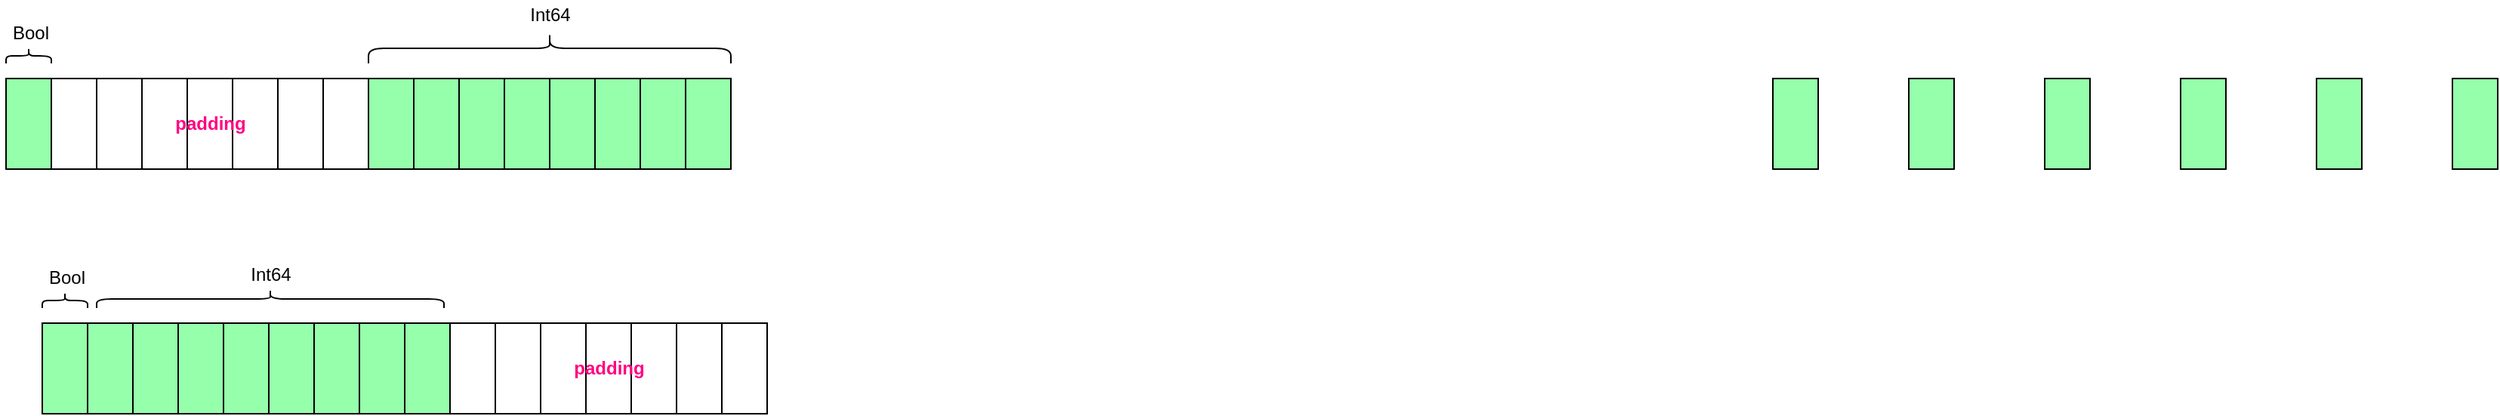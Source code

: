<mxfile version="13.10.1" type="github">
  <diagram id="s3dXFgs1y9wC6QJwgkDh" name="第 1 页">
    <mxGraphModel dx="1426" dy="717" grid="1" gridSize="10" guides="1" tooltips="1" connect="1" arrows="1" fold="1" page="1" pageScale="1" pageWidth="827" pageHeight="1169" math="0" shadow="0">
      <root>
        <mxCell id="0" />
        <mxCell id="1" parent="0" />
        <mxCell id="KaxL7S6oZbL--OxM16LW-32" value="" style="rounded=0;whiteSpace=wrap;html=1;strokeColor=#000000;fillColor=#96FFAB;gradientColor=none;flipH=1;" vertex="1" parent="1">
          <mxGeometry x="30" y="210" width="30" height="60" as="geometry" />
        </mxCell>
        <mxCell id="KaxL7S6oZbL--OxM16LW-33" value="" style="rounded=0;whiteSpace=wrap;html=1;strokeColor=#000000;fillColor=none;gradientColor=none;flipH=1;" vertex="1" parent="1">
          <mxGeometry x="60" y="210" width="30" height="60" as="geometry" />
        </mxCell>
        <mxCell id="KaxL7S6oZbL--OxM16LW-34" value="" style="rounded=0;whiteSpace=wrap;html=1;strokeColor=#000000;fillColor=#96FFAB;gradientColor=none;flipH=1;" vertex="1" parent="1">
          <mxGeometry x="270" y="210" width="30" height="60" as="geometry" />
        </mxCell>
        <mxCell id="KaxL7S6oZbL--OxM16LW-35" value="" style="rounded=0;whiteSpace=wrap;html=1;strokeColor=#000000;fillColor=#96FFAB;gradientColor=none;flipH=1;" vertex="1" parent="1">
          <mxGeometry x="300" y="210" width="30" height="60" as="geometry" />
        </mxCell>
        <mxCell id="KaxL7S6oZbL--OxM16LW-36" value="" style="rounded=0;whiteSpace=wrap;html=1;strokeColor=#000000;fillColor=#96FFAB;gradientColor=none;flipH=1;" vertex="1" parent="1">
          <mxGeometry x="330" y="210" width="30" height="60" as="geometry" />
        </mxCell>
        <mxCell id="KaxL7S6oZbL--OxM16LW-37" value="" style="rounded=0;whiteSpace=wrap;html=1;strokeColor=#000000;fillColor=#96FFAB;gradientColor=none;flipH=1;" vertex="1" parent="1">
          <mxGeometry x="360" y="210" width="30" height="60" as="geometry" />
        </mxCell>
        <mxCell id="KaxL7S6oZbL--OxM16LW-38" value="" style="rounded=0;whiteSpace=wrap;html=1;strokeColor=#000000;fillColor=#96FFAB;gradientColor=none;flipH=1;" vertex="1" parent="1">
          <mxGeometry x="390" y="210" width="30" height="60" as="geometry" />
        </mxCell>
        <mxCell id="KaxL7S6oZbL--OxM16LW-39" value="" style="rounded=0;whiteSpace=wrap;html=1;strokeColor=#000000;fillColor=#96FFAB;gradientColor=none;flipH=1;" vertex="1" parent="1">
          <mxGeometry x="420" y="210" width="30" height="60" as="geometry" />
        </mxCell>
        <mxCell id="KaxL7S6oZbL--OxM16LW-40" value="" style="rounded=0;whiteSpace=wrap;html=1;strokeColor=#000000;fillColor=#96FFAB;gradientColor=none;flipH=1;" vertex="1" parent="1">
          <mxGeometry x="450" y="210" width="30" height="60" as="geometry" />
        </mxCell>
        <mxCell id="KaxL7S6oZbL--OxM16LW-41" value="" style="rounded=0;whiteSpace=wrap;html=1;strokeColor=#000000;fillColor=#96FFAB;gradientColor=none;flipH=1;" vertex="1" parent="1">
          <mxGeometry x="480" y="210" width="30" height="60" as="geometry" />
        </mxCell>
        <mxCell id="KaxL7S6oZbL--OxM16LW-45" value="" style="rounded=0;whiteSpace=wrap;html=1;strokeColor=#000000;fillColor=#96FFAB;gradientColor=none;flipH=1;" vertex="1" parent="1">
          <mxGeometry x="1200" y="210" width="30" height="60" as="geometry" />
        </mxCell>
        <mxCell id="KaxL7S6oZbL--OxM16LW-46" value="" style="rounded=0;whiteSpace=wrap;html=1;strokeColor=#000000;fillColor=#96FFAB;gradientColor=none;flipH=1;" vertex="1" parent="1">
          <mxGeometry x="1290" y="210" width="30" height="60" as="geometry" />
        </mxCell>
        <mxCell id="KaxL7S6oZbL--OxM16LW-47" value="" style="rounded=0;whiteSpace=wrap;html=1;strokeColor=#000000;fillColor=#96FFAB;gradientColor=none;flipH=1;" vertex="1" parent="1">
          <mxGeometry x="1380" y="210" width="30" height="60" as="geometry" />
        </mxCell>
        <mxCell id="KaxL7S6oZbL--OxM16LW-48" value="" style="rounded=0;whiteSpace=wrap;html=1;strokeColor=#000000;fillColor=#96FFAB;gradientColor=none;flipH=1;" vertex="1" parent="1">
          <mxGeometry x="1470" y="210" width="30" height="60" as="geometry" />
        </mxCell>
        <mxCell id="KaxL7S6oZbL--OxM16LW-49" value="" style="rounded=0;whiteSpace=wrap;html=1;strokeColor=#000000;fillColor=#96FFAB;gradientColor=none;flipH=1;" vertex="1" parent="1">
          <mxGeometry x="1560" y="210" width="30" height="60" as="geometry" />
        </mxCell>
        <mxCell id="KaxL7S6oZbL--OxM16LW-50" value="" style="rounded=0;whiteSpace=wrap;html=1;strokeColor=#000000;fillColor=#96FFAB;gradientColor=none;flipH=1;" vertex="1" parent="1">
          <mxGeometry x="1650" y="210" width="30" height="60" as="geometry" />
        </mxCell>
        <mxCell id="KaxL7S6oZbL--OxM16LW-51" value="Bool" style="text;html=1;align=center;verticalAlign=middle;resizable=0;points=[];autosize=1;" vertex="1" parent="1">
          <mxGeometry x="26" y="170" width="40" height="20" as="geometry" />
        </mxCell>
        <mxCell id="KaxL7S6oZbL--OxM16LW-52" value="" style="shape=curlyBracket;whiteSpace=wrap;html=1;rounded=1;strokeColor=#000000;fillColor=none;gradientColor=none;direction=south;" vertex="1" parent="1">
          <mxGeometry x="30" y="190" width="30" height="10" as="geometry" />
        </mxCell>
        <mxCell id="KaxL7S6oZbL--OxM16LW-54" value="" style="rounded=0;whiteSpace=wrap;html=1;strokeColor=#000000;fillColor=none;gradientColor=none;flipH=1;" vertex="1" parent="1">
          <mxGeometry x="90" y="210" width="30" height="60" as="geometry" />
        </mxCell>
        <mxCell id="KaxL7S6oZbL--OxM16LW-55" value="" style="rounded=0;whiteSpace=wrap;html=1;strokeColor=#000000;fillColor=none;gradientColor=none;flipH=1;" vertex="1" parent="1">
          <mxGeometry x="120" y="210" width="30" height="60" as="geometry" />
        </mxCell>
        <mxCell id="KaxL7S6oZbL--OxM16LW-56" value="" style="rounded=0;whiteSpace=wrap;html=1;strokeColor=#000000;fillColor=none;gradientColor=none;flipH=1;" vertex="1" parent="1">
          <mxGeometry x="150" y="210" width="30" height="60" as="geometry" />
        </mxCell>
        <mxCell id="KaxL7S6oZbL--OxM16LW-57" value="" style="rounded=0;whiteSpace=wrap;html=1;strokeColor=#000000;fillColor=none;gradientColor=none;flipH=1;" vertex="1" parent="1">
          <mxGeometry x="180" y="210" width="30" height="60" as="geometry" />
        </mxCell>
        <mxCell id="KaxL7S6oZbL--OxM16LW-58" value="" style="rounded=0;whiteSpace=wrap;html=1;strokeColor=#000000;fillColor=none;gradientColor=none;flipH=1;" vertex="1" parent="1">
          <mxGeometry x="210" y="210" width="30" height="60" as="geometry" />
        </mxCell>
        <mxCell id="KaxL7S6oZbL--OxM16LW-59" value="" style="rounded=0;whiteSpace=wrap;html=1;strokeColor=#000000;fillColor=none;gradientColor=none;flipH=1;" vertex="1" parent="1">
          <mxGeometry x="240" y="210" width="30" height="60" as="geometry" />
        </mxCell>
        <mxCell id="KaxL7S6oZbL--OxM16LW-60" value="" style="shape=curlyBracket;whiteSpace=wrap;html=1;rounded=1;strokeColor=#000000;fillColor=none;gradientColor=none;direction=south;" vertex="1" parent="1">
          <mxGeometry x="270" y="180" width="240" height="20" as="geometry" />
        </mxCell>
        <mxCell id="KaxL7S6oZbL--OxM16LW-61" value="Int64" style="text;html=1;align=center;verticalAlign=middle;resizable=0;points=[];autosize=1;" vertex="1" parent="1">
          <mxGeometry x="370" y="158" width="40" height="20" as="geometry" />
        </mxCell>
        <mxCell id="KaxL7S6oZbL--OxM16LW-62" value="padding" style="text;html=1;align=center;verticalAlign=middle;resizable=0;points=[];autosize=1;fontStyle=1;fontColor=#FF0080;" vertex="1" parent="1">
          <mxGeometry x="135" y="230" width="60" height="20" as="geometry" />
        </mxCell>
        <mxCell id="KaxL7S6oZbL--OxM16LW-64" value="" style="rounded=0;whiteSpace=wrap;html=1;strokeColor=#000000;fillColor=#96FFAB;gradientColor=none;flipH=1;" vertex="1" parent="1">
          <mxGeometry x="54" y="372" width="30" height="60" as="geometry" />
        </mxCell>
        <mxCell id="KaxL7S6oZbL--OxM16LW-65" value="" style="rounded=0;whiteSpace=wrap;html=1;strokeColor=#000000;fillColor=none;gradientColor=none;flipH=1;" vertex="1" parent="1">
          <mxGeometry x="324" y="372" width="30" height="60" as="geometry" />
        </mxCell>
        <mxCell id="KaxL7S6oZbL--OxM16LW-66" value="" style="rounded=0;whiteSpace=wrap;html=1;strokeColor=#000000;fillColor=#96FFAB;gradientColor=none;flipH=1;" vertex="1" parent="1">
          <mxGeometry x="84" y="372" width="30" height="60" as="geometry" />
        </mxCell>
        <mxCell id="KaxL7S6oZbL--OxM16LW-67" value="" style="rounded=0;whiteSpace=wrap;html=1;strokeColor=#000000;fillColor=#96FFAB;gradientColor=none;flipH=1;" vertex="1" parent="1">
          <mxGeometry x="114" y="372" width="30" height="60" as="geometry" />
        </mxCell>
        <mxCell id="KaxL7S6oZbL--OxM16LW-68" value="" style="rounded=0;whiteSpace=wrap;html=1;strokeColor=#000000;fillColor=#96FFAB;gradientColor=none;flipH=1;" vertex="1" parent="1">
          <mxGeometry x="144" y="372" width="30" height="60" as="geometry" />
        </mxCell>
        <mxCell id="KaxL7S6oZbL--OxM16LW-69" value="" style="rounded=0;whiteSpace=wrap;html=1;strokeColor=#000000;fillColor=#96FFAB;gradientColor=none;flipH=1;" vertex="1" parent="1">
          <mxGeometry x="174" y="372" width="30" height="60" as="geometry" />
        </mxCell>
        <mxCell id="KaxL7S6oZbL--OxM16LW-70" value="" style="rounded=0;whiteSpace=wrap;html=1;strokeColor=#000000;fillColor=#96FFAB;gradientColor=none;flipH=1;" vertex="1" parent="1">
          <mxGeometry x="204" y="372" width="30" height="60" as="geometry" />
        </mxCell>
        <mxCell id="KaxL7S6oZbL--OxM16LW-71" value="" style="rounded=0;whiteSpace=wrap;html=1;strokeColor=#000000;fillColor=#96FFAB;gradientColor=none;flipH=1;" vertex="1" parent="1">
          <mxGeometry x="234" y="372" width="30" height="60" as="geometry" />
        </mxCell>
        <mxCell id="KaxL7S6oZbL--OxM16LW-72" value="" style="rounded=0;whiteSpace=wrap;html=1;strokeColor=#000000;fillColor=#96FFAB;gradientColor=none;flipH=1;" vertex="1" parent="1">
          <mxGeometry x="264" y="372" width="30" height="60" as="geometry" />
        </mxCell>
        <mxCell id="KaxL7S6oZbL--OxM16LW-73" value="" style="rounded=0;whiteSpace=wrap;html=1;strokeColor=#000000;fillColor=#96FFAB;gradientColor=none;flipH=1;" vertex="1" parent="1">
          <mxGeometry x="294" y="372" width="30" height="60" as="geometry" />
        </mxCell>
        <mxCell id="KaxL7S6oZbL--OxM16LW-74" value="Bool" style="text;html=1;align=center;verticalAlign=middle;resizable=0;points=[];autosize=1;" vertex="1" parent="1">
          <mxGeometry x="50" y="332" width="40" height="20" as="geometry" />
        </mxCell>
        <mxCell id="KaxL7S6oZbL--OxM16LW-75" value="" style="shape=curlyBracket;whiteSpace=wrap;html=1;rounded=1;strokeColor=#000000;fillColor=none;gradientColor=none;direction=south;" vertex="1" parent="1">
          <mxGeometry x="54" y="352" width="30" height="10" as="geometry" />
        </mxCell>
        <mxCell id="KaxL7S6oZbL--OxM16LW-76" value="" style="rounded=0;whiteSpace=wrap;html=1;strokeColor=#000000;fillColor=none;gradientColor=none;flipH=1;" vertex="1" parent="1">
          <mxGeometry x="354" y="372" width="30" height="60" as="geometry" />
        </mxCell>
        <mxCell id="KaxL7S6oZbL--OxM16LW-77" value="" style="rounded=0;whiteSpace=wrap;html=1;strokeColor=#000000;fillColor=none;gradientColor=none;flipH=1;" vertex="1" parent="1">
          <mxGeometry x="384" y="372" width="30" height="60" as="geometry" />
        </mxCell>
        <mxCell id="KaxL7S6oZbL--OxM16LW-78" value="" style="rounded=0;whiteSpace=wrap;html=1;strokeColor=#000000;fillColor=none;gradientColor=none;flipH=1;" vertex="1" parent="1">
          <mxGeometry x="414" y="372" width="30" height="60" as="geometry" />
        </mxCell>
        <mxCell id="KaxL7S6oZbL--OxM16LW-79" value="" style="rounded=0;whiteSpace=wrap;html=1;strokeColor=#000000;fillColor=none;gradientColor=none;flipH=1;" vertex="1" parent="1">
          <mxGeometry x="444" y="372" width="30" height="60" as="geometry" />
        </mxCell>
        <mxCell id="KaxL7S6oZbL--OxM16LW-80" value="" style="rounded=0;whiteSpace=wrap;html=1;strokeColor=#000000;fillColor=none;gradientColor=none;flipH=1;" vertex="1" parent="1">
          <mxGeometry x="474" y="372" width="30" height="60" as="geometry" />
        </mxCell>
        <mxCell id="KaxL7S6oZbL--OxM16LW-81" value="" style="rounded=0;whiteSpace=wrap;html=1;strokeColor=#000000;fillColor=none;gradientColor=none;flipH=1;" vertex="1" parent="1">
          <mxGeometry x="504" y="372" width="30" height="60" as="geometry" />
        </mxCell>
        <mxCell id="KaxL7S6oZbL--OxM16LW-82" value="" style="shape=curlyBracket;whiteSpace=wrap;html=1;rounded=1;strokeColor=#000000;fillColor=none;gradientColor=none;direction=south;" vertex="1" parent="1">
          <mxGeometry x="90" y="350" width="230" height="12" as="geometry" />
        </mxCell>
        <mxCell id="KaxL7S6oZbL--OxM16LW-83" value="Int64" style="text;html=1;align=center;verticalAlign=middle;resizable=0;points=[];autosize=1;" vertex="1" parent="1">
          <mxGeometry x="185" y="330" width="40" height="20" as="geometry" />
        </mxCell>
        <mxCell id="KaxL7S6oZbL--OxM16LW-84" value="padding" style="text;html=1;align=center;verticalAlign=middle;resizable=0;points=[];autosize=1;fontStyle=1;fontColor=#FF0080;" vertex="1" parent="1">
          <mxGeometry x="399" y="392" width="60" height="20" as="geometry" />
        </mxCell>
      </root>
    </mxGraphModel>
  </diagram>
</mxfile>

